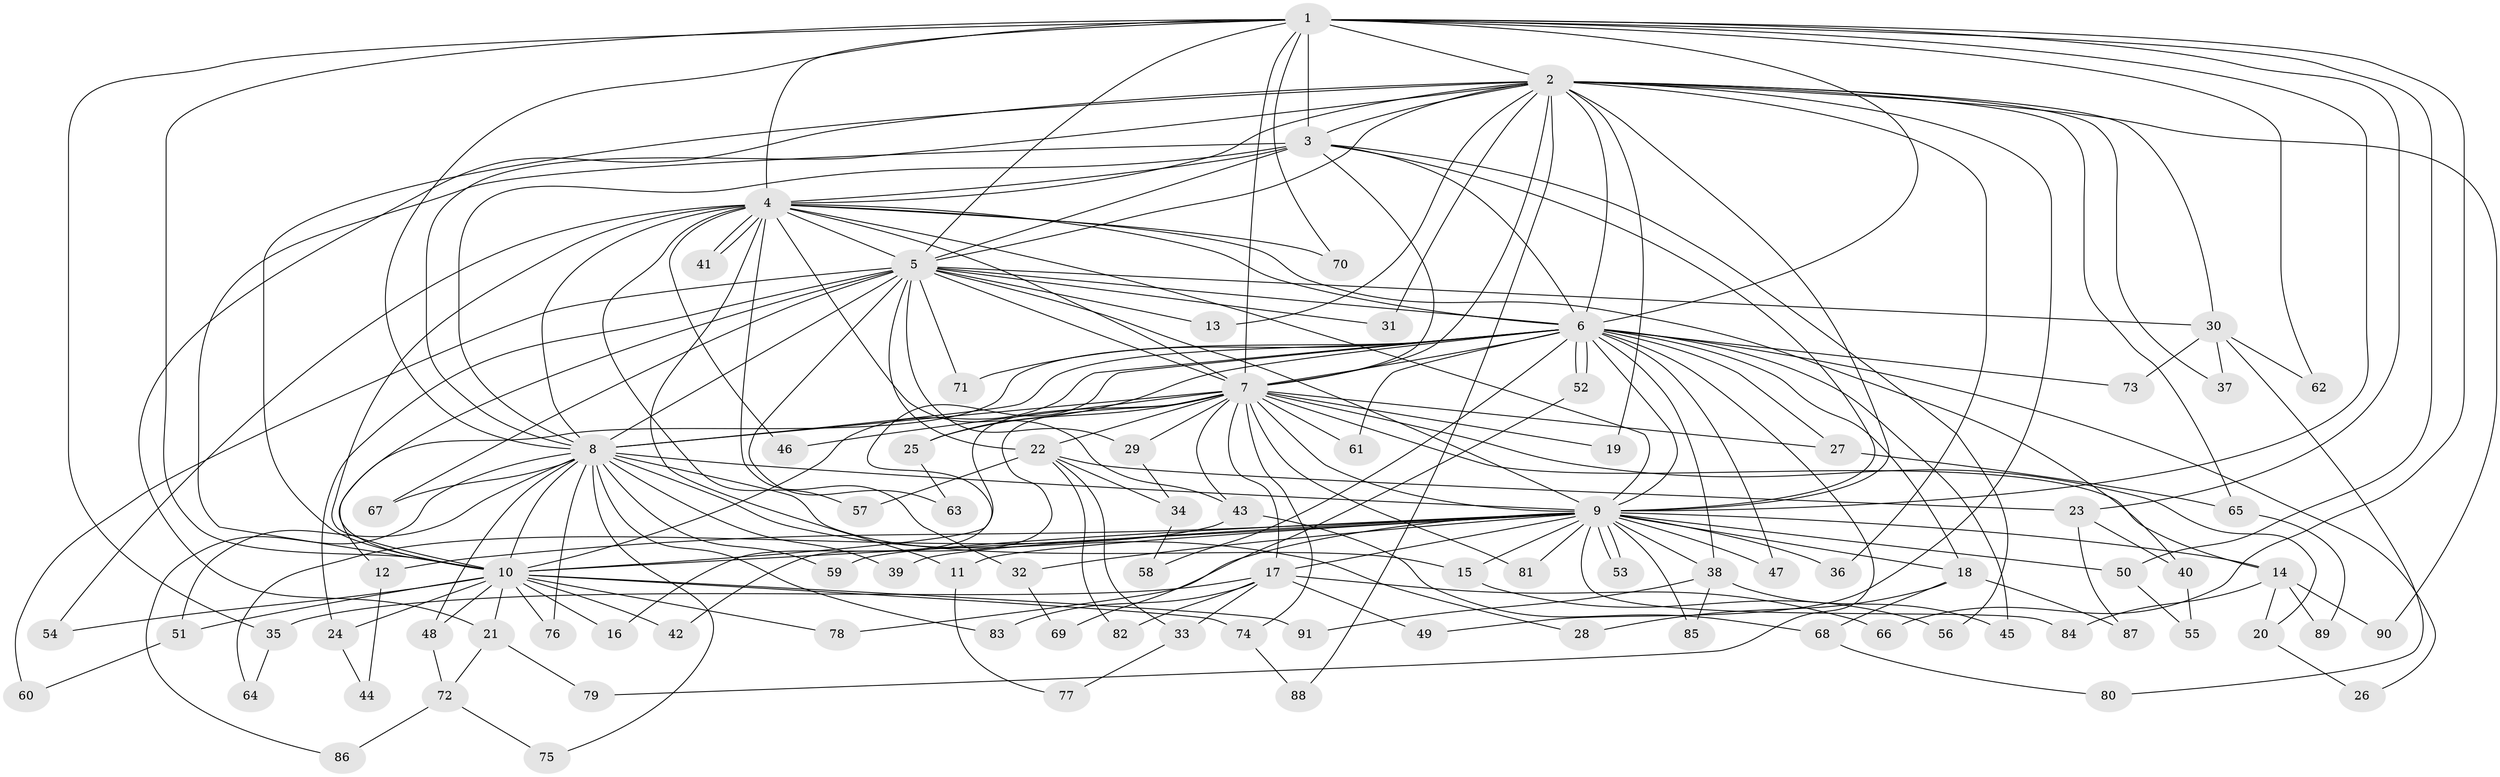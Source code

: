 // Generated by graph-tools (version 1.1) at 2025/25/03/09/25 03:25:37]
// undirected, 91 vertices, 207 edges
graph export_dot {
graph [start="1"]
  node [color=gray90,style=filled];
  1;
  2;
  3;
  4;
  5;
  6;
  7;
  8;
  9;
  10;
  11;
  12;
  13;
  14;
  15;
  16;
  17;
  18;
  19;
  20;
  21;
  22;
  23;
  24;
  25;
  26;
  27;
  28;
  29;
  30;
  31;
  32;
  33;
  34;
  35;
  36;
  37;
  38;
  39;
  40;
  41;
  42;
  43;
  44;
  45;
  46;
  47;
  48;
  49;
  50;
  51;
  52;
  53;
  54;
  55;
  56;
  57;
  58;
  59;
  60;
  61;
  62;
  63;
  64;
  65;
  66;
  67;
  68;
  69;
  70;
  71;
  72;
  73;
  74;
  75;
  76;
  77;
  78;
  79;
  80;
  81;
  82;
  83;
  84;
  85;
  86;
  87;
  88;
  89;
  90;
  91;
  1 -- 2;
  1 -- 3;
  1 -- 4;
  1 -- 5;
  1 -- 6;
  1 -- 7;
  1 -- 8;
  1 -- 9;
  1 -- 10;
  1 -- 23;
  1 -- 35;
  1 -- 50;
  1 -- 62;
  1 -- 66;
  1 -- 70;
  2 -- 3;
  2 -- 4;
  2 -- 5;
  2 -- 6;
  2 -- 7;
  2 -- 8;
  2 -- 9;
  2 -- 10;
  2 -- 13;
  2 -- 19;
  2 -- 21;
  2 -- 30;
  2 -- 31;
  2 -- 36;
  2 -- 37;
  2 -- 49;
  2 -- 65;
  2 -- 88;
  2 -- 90;
  3 -- 4;
  3 -- 5;
  3 -- 6;
  3 -- 7;
  3 -- 8;
  3 -- 9;
  3 -- 10;
  3 -- 56;
  4 -- 5;
  4 -- 6;
  4 -- 7;
  4 -- 8;
  4 -- 9;
  4 -- 10;
  4 -- 11;
  4 -- 32;
  4 -- 40;
  4 -- 41;
  4 -- 41;
  4 -- 43;
  4 -- 46;
  4 -- 54;
  4 -- 57;
  4 -- 70;
  5 -- 6;
  5 -- 7;
  5 -- 8;
  5 -- 9;
  5 -- 10;
  5 -- 13;
  5 -- 22;
  5 -- 24;
  5 -- 29;
  5 -- 30;
  5 -- 31;
  5 -- 60;
  5 -- 63;
  5 -- 67;
  5 -- 71;
  6 -- 7;
  6 -- 8;
  6 -- 9;
  6 -- 10;
  6 -- 12;
  6 -- 16;
  6 -- 18;
  6 -- 25;
  6 -- 26;
  6 -- 27;
  6 -- 38;
  6 -- 45;
  6 -- 47;
  6 -- 52;
  6 -- 52;
  6 -- 58;
  6 -- 61;
  6 -- 71;
  6 -- 73;
  6 -- 79;
  7 -- 8;
  7 -- 9;
  7 -- 10;
  7 -- 14;
  7 -- 17;
  7 -- 19;
  7 -- 20;
  7 -- 22;
  7 -- 25;
  7 -- 27;
  7 -- 29;
  7 -- 42;
  7 -- 43;
  7 -- 46;
  7 -- 61;
  7 -- 74;
  7 -- 81;
  8 -- 9;
  8 -- 10;
  8 -- 15;
  8 -- 28;
  8 -- 39;
  8 -- 48;
  8 -- 51;
  8 -- 59;
  8 -- 67;
  8 -- 75;
  8 -- 76;
  8 -- 83;
  8 -- 86;
  9 -- 10;
  9 -- 11;
  9 -- 12;
  9 -- 14;
  9 -- 15;
  9 -- 17;
  9 -- 18;
  9 -- 32;
  9 -- 36;
  9 -- 38;
  9 -- 39;
  9 -- 47;
  9 -- 50;
  9 -- 53;
  9 -- 53;
  9 -- 59;
  9 -- 78;
  9 -- 81;
  9 -- 84;
  9 -- 85;
  10 -- 16;
  10 -- 21;
  10 -- 24;
  10 -- 42;
  10 -- 48;
  10 -- 51;
  10 -- 54;
  10 -- 74;
  10 -- 76;
  10 -- 78;
  10 -- 91;
  11 -- 77;
  12 -- 44;
  14 -- 20;
  14 -- 84;
  14 -- 89;
  14 -- 90;
  15 -- 56;
  17 -- 33;
  17 -- 35;
  17 -- 49;
  17 -- 66;
  17 -- 82;
  17 -- 83;
  18 -- 28;
  18 -- 68;
  18 -- 87;
  20 -- 26;
  21 -- 72;
  21 -- 79;
  22 -- 23;
  22 -- 33;
  22 -- 34;
  22 -- 57;
  22 -- 82;
  23 -- 40;
  23 -- 87;
  24 -- 44;
  25 -- 63;
  27 -- 65;
  29 -- 34;
  30 -- 37;
  30 -- 62;
  30 -- 73;
  30 -- 80;
  32 -- 69;
  33 -- 77;
  34 -- 58;
  35 -- 64;
  38 -- 45;
  38 -- 85;
  38 -- 91;
  40 -- 55;
  43 -- 64;
  43 -- 68;
  48 -- 72;
  50 -- 55;
  51 -- 60;
  52 -- 69;
  65 -- 89;
  68 -- 80;
  72 -- 75;
  72 -- 86;
  74 -- 88;
}
